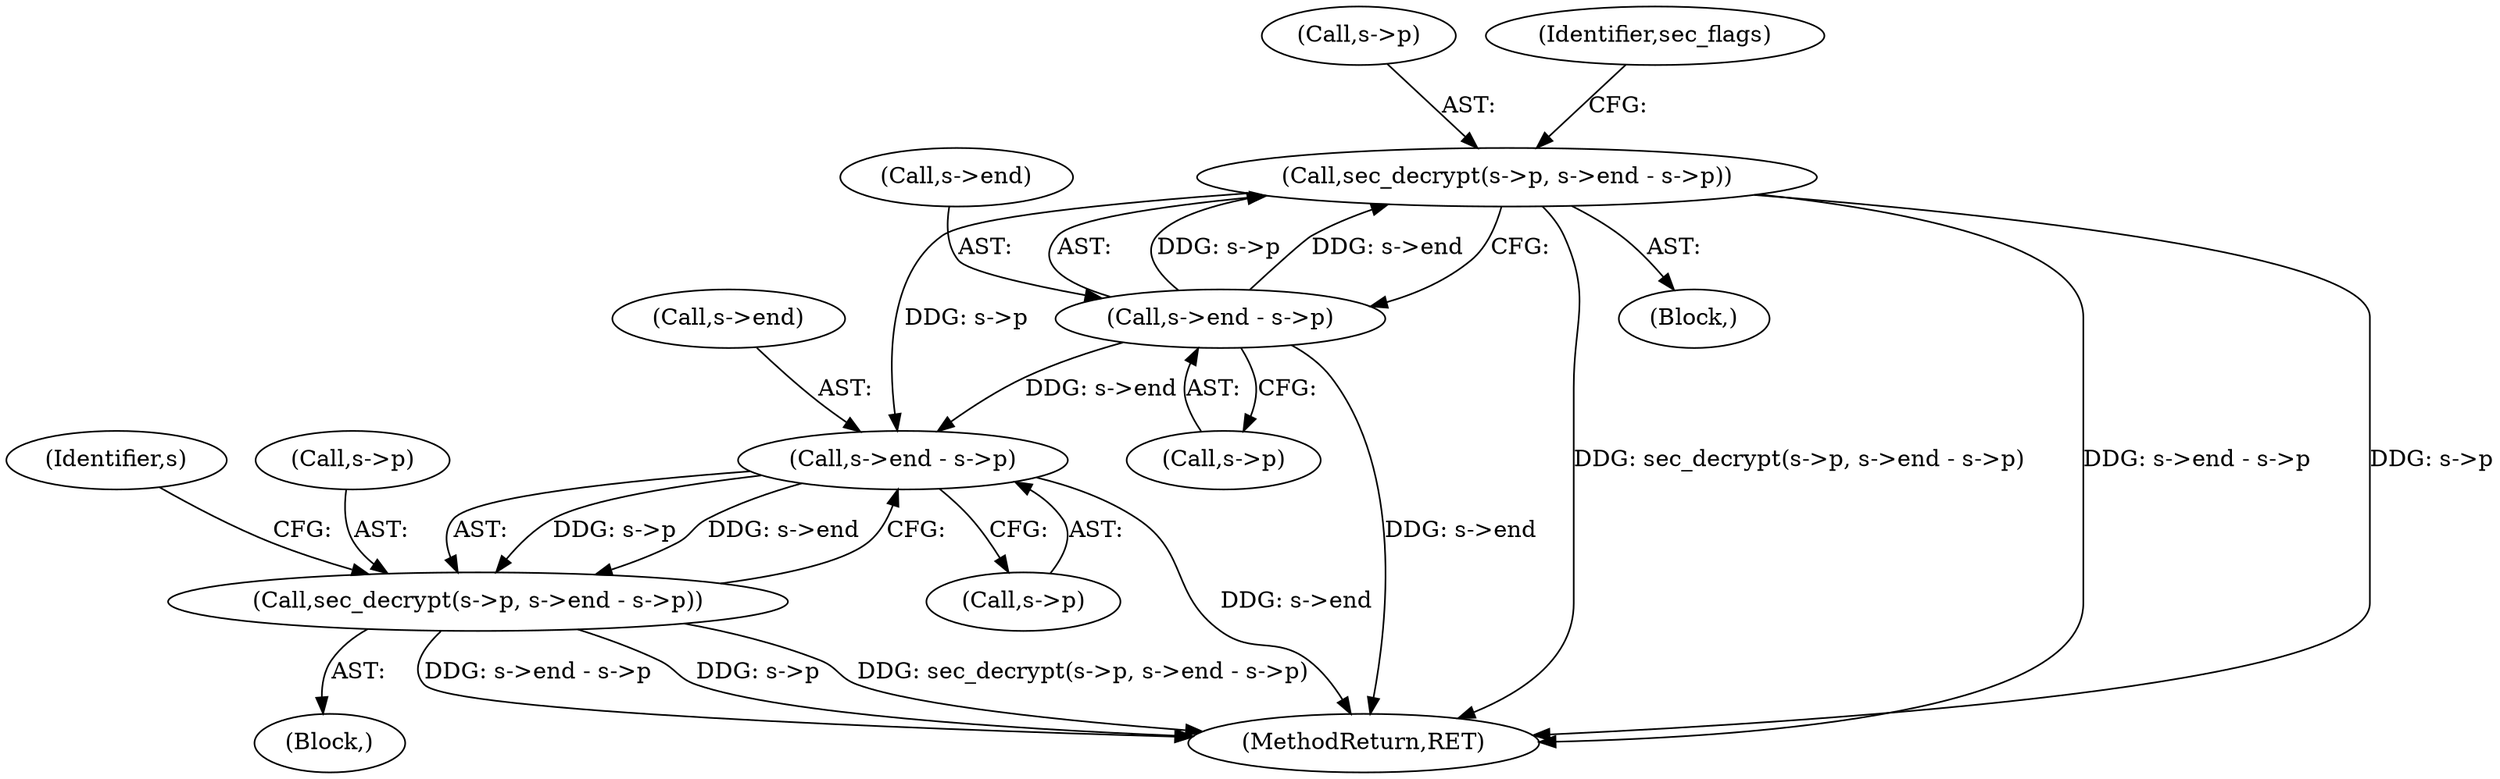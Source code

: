 digraph "0_rdesktop_4dca546d04321a610c1835010b5dad85163b65e1_16@API" {
"1000214" [label="(Call,sec_decrypt(s->p, s->end - s->p))"];
"1000218" [label="(Call,s->end - s->p)"];
"1000256" [label="(Call,s->end - s->p)"];
"1000252" [label="(Call,sec_decrypt(s->p, s->end - s->p))"];
"1000256" [label="(Call,s->end - s->p)"];
"1000260" [label="(Call,s->p)"];
"1000219" [label="(Call,s->end)"];
"1000200" [label="(Block,)"];
"1000218" [label="(Call,s->end - s->p)"];
"1000268" [label="(Identifier,s)"];
"1000215" [label="(Call,s->p)"];
"1000257" [label="(Call,s->end)"];
"1000214" [label="(Call,sec_decrypt(s->p, s->end - s->p))"];
"1000227" [label="(Identifier,sec_flags)"];
"1000383" [label="(MethodReturn,RET)"];
"1000222" [label="(Call,s->p)"];
"1000252" [label="(Call,sec_decrypt(s->p, s->end - s->p))"];
"1000237" [label="(Block,)"];
"1000253" [label="(Call,s->p)"];
"1000214" -> "1000200"  [label="AST: "];
"1000214" -> "1000218"  [label="CFG: "];
"1000215" -> "1000214"  [label="AST: "];
"1000218" -> "1000214"  [label="AST: "];
"1000227" -> "1000214"  [label="CFG: "];
"1000214" -> "1000383"  [label="DDG: sec_decrypt(s->p, s->end - s->p)"];
"1000214" -> "1000383"  [label="DDG: s->end - s->p"];
"1000214" -> "1000383"  [label="DDG: s->p"];
"1000218" -> "1000214"  [label="DDG: s->p"];
"1000218" -> "1000214"  [label="DDG: s->end"];
"1000214" -> "1000256"  [label="DDG: s->p"];
"1000218" -> "1000222"  [label="CFG: "];
"1000219" -> "1000218"  [label="AST: "];
"1000222" -> "1000218"  [label="AST: "];
"1000218" -> "1000383"  [label="DDG: s->end"];
"1000218" -> "1000256"  [label="DDG: s->end"];
"1000256" -> "1000252"  [label="AST: "];
"1000256" -> "1000260"  [label="CFG: "];
"1000257" -> "1000256"  [label="AST: "];
"1000260" -> "1000256"  [label="AST: "];
"1000252" -> "1000256"  [label="CFG: "];
"1000256" -> "1000383"  [label="DDG: s->end"];
"1000256" -> "1000252"  [label="DDG: s->p"];
"1000256" -> "1000252"  [label="DDG: s->end"];
"1000252" -> "1000237"  [label="AST: "];
"1000253" -> "1000252"  [label="AST: "];
"1000268" -> "1000252"  [label="CFG: "];
"1000252" -> "1000383"  [label="DDG: s->p"];
"1000252" -> "1000383"  [label="DDG: sec_decrypt(s->p, s->end - s->p)"];
"1000252" -> "1000383"  [label="DDG: s->end - s->p"];
}
